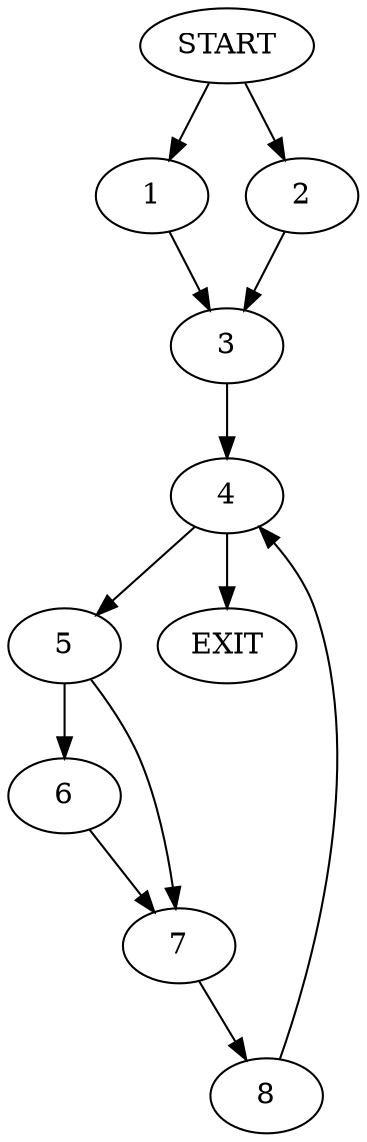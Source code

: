 digraph { 
0 [label="START"];
1;
2;
3;
4;
5;
6;
7;
8;
9[label="EXIT"];
0 -> 1;
0 -> 2;
1 -> 3;
2 -> 3;
3 -> 4;
4 -> 5;
4 -> 9;
5 -> 6;
5 -> 7;
6 -> 7;
7 -> 8;
8 -> 4;
}